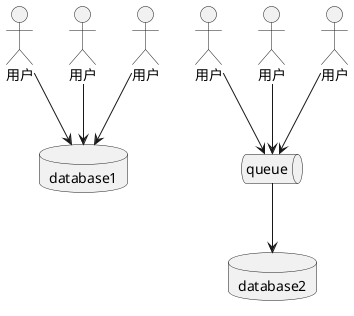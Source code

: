 @startuml
'https://plantuml.com/deployment-diagram

actor actor1[
用户]
actor actor2[
用户]
actor actor3[
用户]

database database1
actor1 --> database1
actor2 --> database1
actor3 --> database1

actor actor4[
用户]
actor actor5[
用户]
actor actor6[
用户]

queue queue

database database2
actor4 --> queue
actor5 --> queue
actor6 --> queue
queue --> database2

@enduml